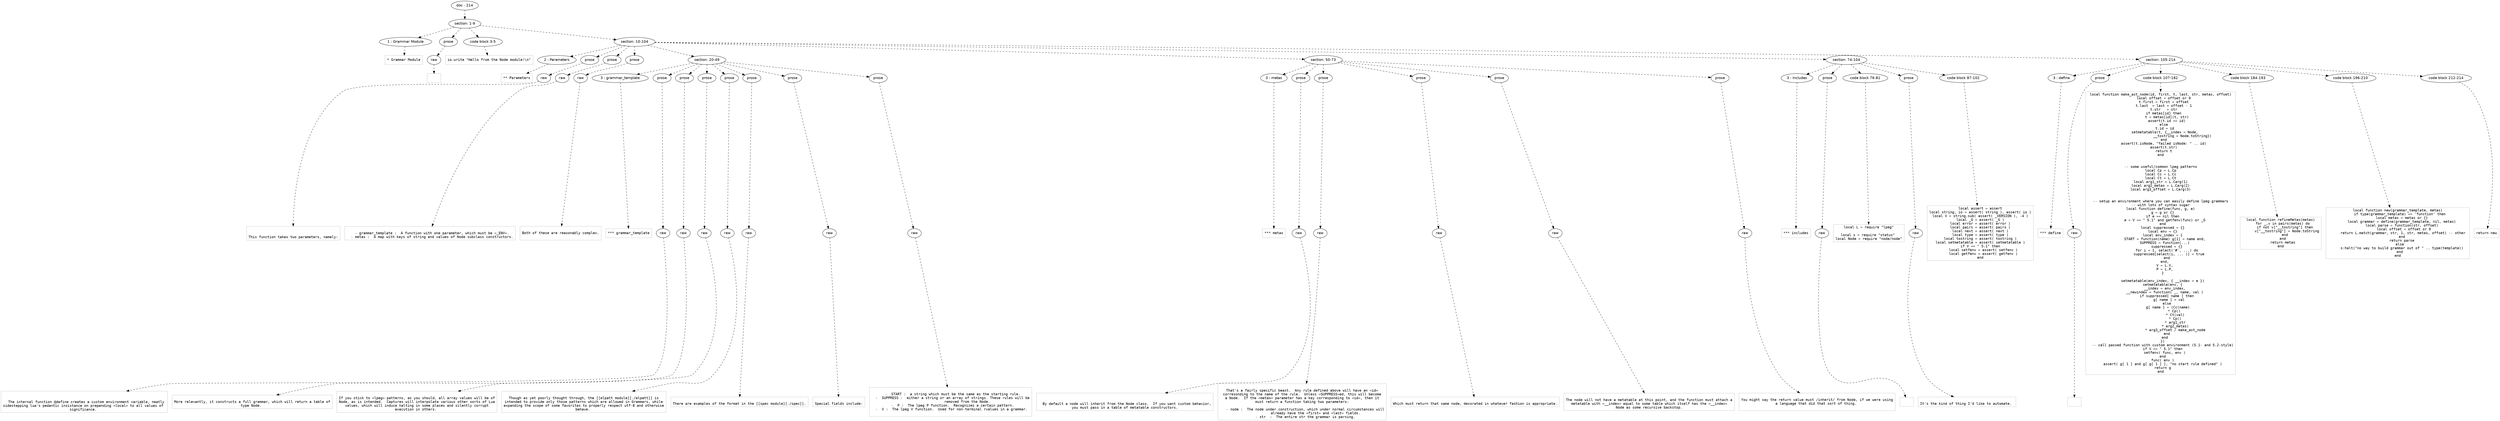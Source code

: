 digraph hierarchy {

node [fontname=Helvetica]
edge [style=dashed]

doc_0 [label="doc - 214"]


doc_0 -> { section_1}
{rank=same; section_1}

section_1 [label="section: 1-9"]


section_1 -> { header_2 prose_3 codeblock_4 section_5}
{rank=same; header_2 prose_3 codeblock_4 section_5}

header_2 [label="1 : Grammar Module"]

prose_3 [label="prose"]

codeblock_4 [label="code block 3-5"]

section_5 [label="section: 10-104"]


header_2 -> leaf_6
leaf_6  [color=Gray,shape=rectangle,fontname=Inconsolata,label="* Grammar Module"]
prose_3 -> { raw_7}
{rank=same; raw_7}

raw_7 [label="raw"]


raw_7 -> leaf_8
leaf_8  [color=Gray,shape=rectangle,fontname=Inconsolata,label="
"]
codeblock_4 -> leaf_9
leaf_9  [color=Gray,shape=rectangle,fontname=Inconsolata,label="io.write \"Hello from the Node module!\\n\""]
section_5 -> { header_10 prose_11 prose_12 prose_13 section_14 section_15 section_16 section_17}
{rank=same; header_10 prose_11 prose_12 prose_13 section_14 section_15 section_16 section_17}

header_10 [label="2 : Parameters"]

prose_11 [label="prose"]

prose_12 [label="prose"]

prose_13 [label="prose"]

section_14 [label="section: 20-49"]

section_15 [label="section: 50-73"]

section_16 [label="section: 74-104"]

section_17 [label="section: 105-214"]


header_10 -> leaf_18
leaf_18  [color=Gray,shape=rectangle,fontname=Inconsolata,label="** Parameters"]
prose_11 -> { raw_19}
{rank=same; raw_19}

raw_19 [label="raw"]


raw_19 -> leaf_20
leaf_20  [color=Gray,shape=rectangle,fontname=Inconsolata,label="

This function takes two parameters, namely:
"]
prose_12 -> { raw_21}
{rank=same; raw_21}

raw_21 [label="raw"]


raw_21 -> leaf_22
leaf_22  [color=Gray,shape=rectangle,fontname=Inconsolata,label="
  - grammar_template :  A function with one parameter, which must be =_ENV=.
  - metas :  A map with keys of string and values of Node subclass constructors.
"]
prose_13 -> { raw_23}
{rank=same; raw_23}

raw_23 [label="raw"]


raw_23 -> leaf_24
leaf_24  [color=Gray,shape=rectangle,fontname=Inconsolata,label="
Both of these are reasonably complex.

"]
section_14 -> { header_25 prose_26 prose_27 prose_28 prose_29 prose_30 prose_31 prose_32}
{rank=same; header_25 prose_26 prose_27 prose_28 prose_29 prose_30 prose_31 prose_32}

header_25 [label="3 : grammar_template"]

prose_26 [label="prose"]

prose_27 [label="prose"]

prose_28 [label="prose"]

prose_29 [label="prose"]

prose_30 [label="prose"]

prose_31 [label="prose"]

prose_32 [label="prose"]


header_25 -> leaf_33
leaf_33  [color=Gray,shape=rectangle,fontname=Inconsolata,label="*** grammar_template"]
prose_26 -> { raw_34}
{rank=same; raw_34}

raw_34 [label="raw"]


raw_34 -> leaf_35
leaf_35  [color=Gray,shape=rectangle,fontname=Inconsolata,label="

  The internal function @define creates a custom environment variable, neatly
sidestepping lua's pedantic insistance on prepending =local= to all values of 
significance. 
"]
prose_27 -> { raw_36}
{rank=same; raw_36}

raw_36 [label="raw"]


raw_36 -> leaf_37
leaf_37  [color=Gray,shape=rectangle,fontname=Inconsolata,label="
More relevantly, it constructs a full grammar, which will return a table of
type Node. 
"]
prose_28 -> { raw_38}
{rank=same; raw_38}

raw_38 [label="raw"]


raw_38 -> leaf_39
leaf_39  [color=Gray,shape=rectangle,fontname=Inconsolata,label="
If you stick to =lpeg= patterns, as you should, all array values will be of
Node, as is intended.  Captures will interpolate various other sorts of Lua
values, which will induce halting in some places and silently corrupt
execution in others. 
"]
prose_29 -> { raw_40}
{rank=same; raw_40}

raw_40 [label="raw"]


raw_40 -> leaf_41
leaf_41  [color=Gray,shape=rectangle,fontname=Inconsolata,label="
Though as yet poorly thought through, the [[elpatt module][./elpatt]] is
intended to provide only those patterns which are allowed in Grammars, while
expanding the scope of some favorites to properly respect utf-8 and otherwise
behave. 
"]
prose_30 -> { raw_42}
{rank=same; raw_42}

raw_42 [label="raw"]


raw_42 -> leaf_43
leaf_43  [color=Gray,shape=rectangle,fontname=Inconsolata,label="
There are examples of the format in the [[spec module][./spec]].
"]
prose_31 -> { raw_44}
{rank=same; raw_44}

raw_44 [label="raw"]


raw_44 -> leaf_45
leaf_45  [color=Gray,shape=rectangle,fontname=Inconsolata,label="
Special fields include:
"]
prose_32 -> { raw_46}
{rank=same; raw_46}

raw_46 [label="raw"]


raw_46 -> leaf_47
leaf_47  [color=Gray,shape=rectangle,fontname=Inconsolata,label="
  -  START :  a string which must be the same as the starting rule.
  -  SUPPRESS :  either a string or an array of strings. These rules will be
                 removed from the Node. 
  -  P :  The lpeg P function.  Recognizes a certain pattern.
  -  V :  The lpeg V function.  Used for non-terminal rvalues in a grammar. 

"]
section_15 -> { header_48 prose_49 prose_50 prose_51 prose_52 prose_53}
{rank=same; header_48 prose_49 prose_50 prose_51 prose_52 prose_53}

header_48 [label="3 : metas"]

prose_49 [label="prose"]

prose_50 [label="prose"]

prose_51 [label="prose"]

prose_52 [label="prose"]

prose_53 [label="prose"]


header_48 -> leaf_54
leaf_54  [color=Gray,shape=rectangle,fontname=Inconsolata,label="*** metas"]
prose_49 -> { raw_55}
{rank=same; raw_55}

raw_55 [label="raw"]


raw_55 -> leaf_56
leaf_56  [color=Gray,shape=rectangle,fontname=Inconsolata,label="

  By default a node will inherit from the Node class.  If you want custom behavior,
you must pass in a table of metatable constructors.
"]
prose_50 -> { raw_57}
{rank=same; raw_57}

raw_57 [label="raw"]


raw_57 -> leaf_58
leaf_58  [color=Gray,shape=rectangle,fontname=Inconsolata,label="
That's a fairly specific beast.  Any rule defined above will have an =id=
corresonding to the name of the rule.  Unless =SUPPRESS=ed, this will become
a Node.  If the =metas= parameter has a key corresponding to =id=, then it
must return a function taking two parameters:
   
   - node :  The node under construction, which under normal circumstances will
             already have the =first= and =last= fields.
   - str  :  The entire str the grammar is parsing.
"]
prose_51 -> { raw_59}
{rank=same; raw_59}

raw_59 [label="raw"]


raw_59 -> leaf_60
leaf_60  [color=Gray,shape=rectangle,fontname=Inconsolata,label="
Which must return that same node, decorated in whatever fashion is appropriate.
"]
prose_52 -> { raw_61}
{rank=same; raw_61}

raw_61 [label="raw"]


raw_61 -> leaf_62
leaf_62  [color=Gray,shape=rectangle,fontname=Inconsolata,label="
The node will not have a metatable at this point, and the function must attach a
metatable with =__index= equal to some table which itself has the =__index=
Node as some recursive backstop.
"]
prose_53 -> { raw_63}
{rank=same; raw_63}

raw_63 [label="raw"]


raw_63 -> leaf_64
leaf_64  [color=Gray,shape=rectangle,fontname=Inconsolata,label="
You might say the return value must /inherit/ from Node, if we were using
a language that did that sort of thing. 

"]
section_16 -> { header_65 prose_66 codeblock_67 prose_68 codeblock_69}
{rank=same; header_65 prose_66 codeblock_67 prose_68 codeblock_69}

header_65 [label="3 : includes"]

prose_66 [label="prose"]

codeblock_67 [label="code block 76-81"]

prose_68 [label="prose"]

codeblock_69 [label="code block 87-102"]


header_65 -> leaf_70
leaf_70  [color=Gray,shape=rectangle,fontname=Inconsolata,label="*** includes"]
prose_66 -> { raw_71}
{rank=same; raw_71}

raw_71 [label="raw"]


raw_71 -> leaf_72
leaf_72  [color=Gray,shape=rectangle,fontname=Inconsolata,label="
"]
codeblock_67 -> leaf_73
leaf_73  [color=Gray,shape=rectangle,fontname=Inconsolata,label="local L = require \"lpeg\"

local s = require \"status\" 
local Node = require \"node/node\""]
prose_68 -> { raw_74}
{rank=same; raw_74}

raw_74 [label="raw"]


raw_74 -> leaf_75
leaf_75  [color=Gray,shape=rectangle,fontname=Inconsolata,label="
It's the kind of thing I'd like to automate. 
"]
codeblock_69 -> leaf_76
leaf_76  [color=Gray,shape=rectangle,fontname=Inconsolata,label="local assert = assert
local string, io = assert( string ), assert( io )
local V = string.sub( assert( _VERSION ), -4 )
local _G = assert( _G )
local error = assert( error )
local pairs = assert( pairs )
local next = assert( next )
local type = assert( type )
local tostring = assert( tostring )
local setmetatable = assert( setmetatable )
if V == \" 5.1\" then
   local setfenv = assert( setfenv )
   local getfenv = assert( getfenv )
end"]
section_17 -> { header_77 prose_78 codeblock_79 codeblock_80 codeblock_81 codeblock_82}
{rank=same; header_77 prose_78 codeblock_79 codeblock_80 codeblock_81 codeblock_82}

header_77 [label="3 : define"]

prose_78 [label="prose"]

codeblock_79 [label="code block 107-182"]

codeblock_80 [label="code block 184-193"]

codeblock_81 [label="code block 196-210"]

codeblock_82 [label="code block 212-214"]


header_77 -> leaf_83
leaf_83  [color=Gray,shape=rectangle,fontname=Inconsolata,label="*** define"]
prose_78 -> { raw_84}
{rank=same; raw_84}

raw_84 [label="raw"]


raw_84 -> leaf_85
leaf_85  [color=Gray,shape=rectangle,fontname=Inconsolata,label="
"]
codeblock_79 -> leaf_86
leaf_86  [color=Gray,shape=rectangle,fontname=Inconsolata,label="local function make_ast_node(id, first, t, last, str, metas, offset)
   local offset = offset or 0
   t.first = first + offset
   t.last  = last + offset - 1
   t.str   = str
   if metas[id] then
      t = metas[id](t, str)
      assert(t.id == id)
   else
    t.id = id
    setmetatable(t, {__index = Node,
                     __tostring = Node.toString})
   end
   assert(t.isNode, \"failed isNode: \" .. id)
   assert(t.str)
   return t
end


-- some useful/common lpeg patterns
local Cp = L.Cp
local Cc = L.Cc
local Ct = L.Ct
local arg1_str = L.Carg(1)
local arg2_metas = L.Carg(2)
local arg3_offset = L.Carg(3)


-- setup an environment where you can easily define lpeg grammars
-- with lots of syntax sugar
local function define(func, g, e)
  g = g or {}
  if e == nil then
    e = V == \" 5.1\" and getfenv(func) or _G
  end
  local suppressed = {}
  local env = {}
  local env_index = {
    START = function(name) g[1] = name end,
    SUPPRESS = function(...)
      suppressed = {}
      for i = 1, select('#', ...) do
        suppressed[select(i, ... )] = true
      end
    end,
    V = L.V,
    P = L.P,
  }

  setmetatable(env_index, { __index = e })
  setmetatable(env, {
    __index = env_index,
    __newindex = function( _, name, val )
      if suppressed[ name ] then
        g[ name ] = val
      else
        g[ name ] = (Cc(name) 
              * Cp() 
              * Ct(val)
              * Cp()
              * arg1_str
              * arg2_metas)
              * arg3_offset / make_ast_node
      end
    end
  })
  -- call passed function with custom environment (5.1- and 5.2-style)
  if V == \" 5.1\" then
    setfenv( func, env )
  end
  func( env )
  assert( g[ 1 ] and g[ g[ 1 ] ], \"no start rule defined\" )
  return g
end"]
codeblock_80 -> leaf_87
leaf_87  [color=Gray,shape=rectangle,fontname=Inconsolata,label="local function refineMetas(metas)
  for _,v in pairs(metas) do
    if not v[\"__tostring\"] then
      v[\"__tostring\"] = Node.toString
    end
  end
  return metas
end"]
codeblock_81 -> leaf_88
leaf_88  [color=Gray,shape=rectangle,fontname=Inconsolata,label="local function new(grammar_template, metas)
  if type(grammar_template) == 'function' then
    local metas = metas or {}
    local grammar = define(grammar_template, nil, metas)
    local parse = function(str, offset)
      local offset = offset or 0
      return L.match(grammar, str, 1, str, metas, offset) -- other 
    end
    return parse
  else
    s:halt(\"no way to build grammar out of \" .. type(template))
  end
end"]
codeblock_82 -> leaf_89
leaf_89  [color=Gray,shape=rectangle,fontname=Inconsolata,label="return new"]

}
